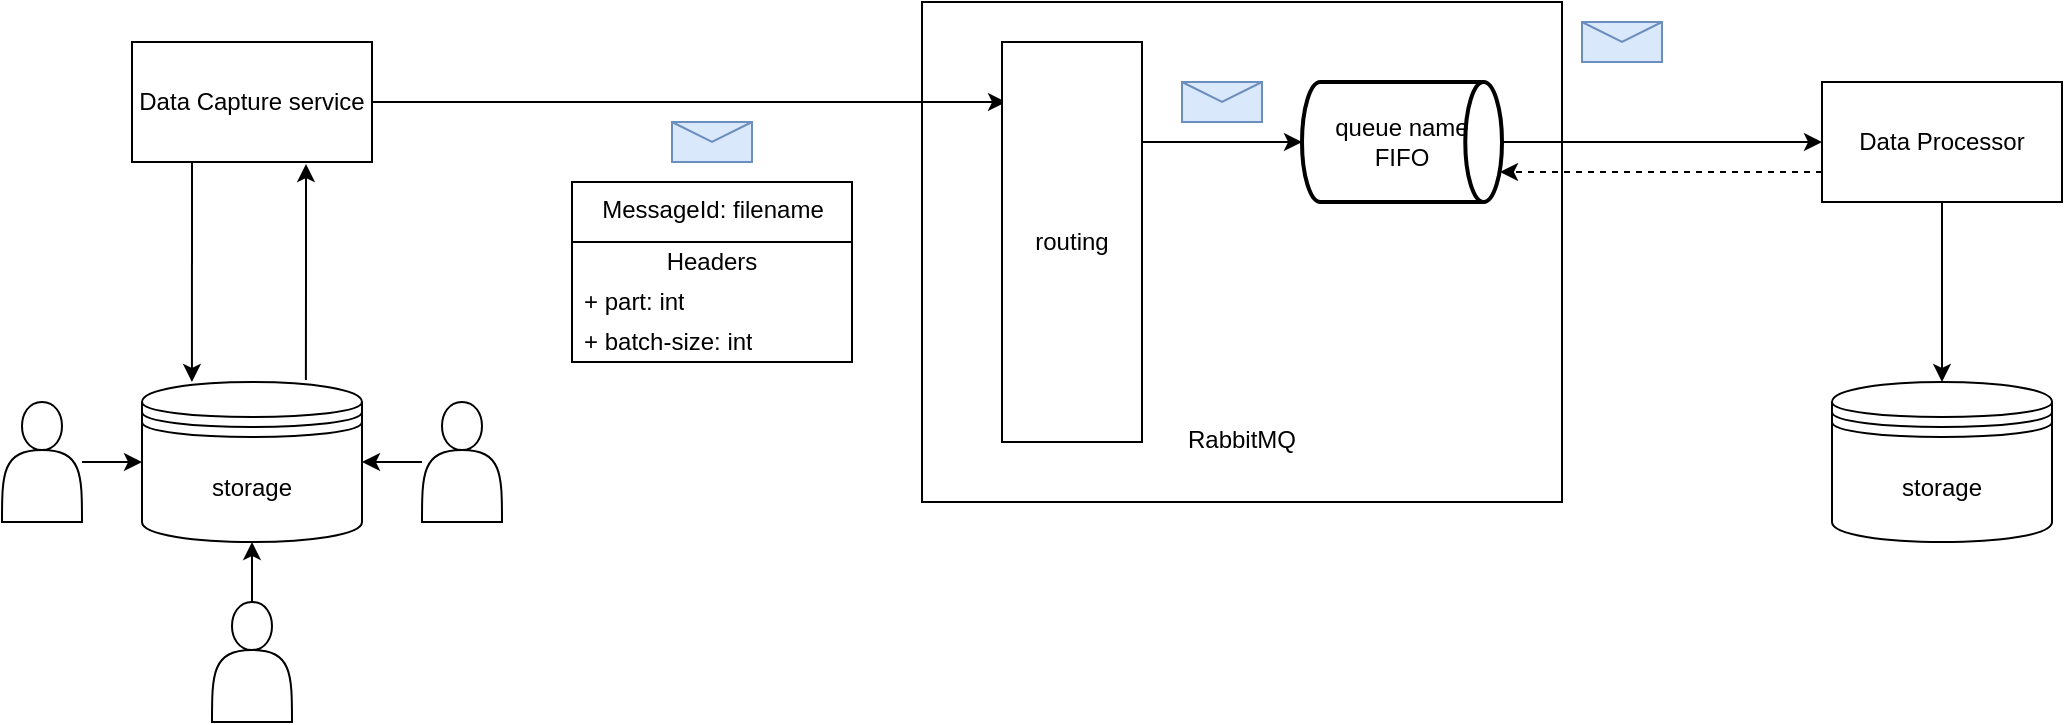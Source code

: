 <mxfile version="13.9.9" type="device"><diagram id="B5pwYe_cgJts7jUIrZfw" name="Page-1"><mxGraphModel dx="1422" dy="832" grid="1" gridSize="10" guides="1" tooltips="1" connect="1" arrows="1" fold="1" page="1" pageScale="1" pageWidth="850" pageHeight="1100" math="0" shadow="0"><root><mxCell id="0"/><mxCell id="1" parent="0"/><mxCell id="7mJbQt_PxU5nBtMNBpir-2" value="&lt;br&gt;&lt;br&gt;&lt;br&gt;&lt;br&gt;&lt;br&gt;&lt;br&gt;&lt;br&gt;&lt;br&gt;&lt;br&gt;&lt;br&gt;&lt;br&gt;&lt;br&gt;&lt;br&gt;RabbitMQ" style="rounded=0;whiteSpace=wrap;html=1;" vertex="1" parent="1"><mxGeometry x="530" y="210" width="320" height="250" as="geometry"/></mxCell><mxCell id="7mJbQt_PxU5nBtMNBpir-13" style="edgeStyle=orthogonalEdgeStyle;rounded=0;orthogonalLoop=1;jettySize=auto;html=1;exitX=0.25;exitY=1;exitDx=0;exitDy=0;entryX=0.227;entryY=0;entryDx=0;entryDy=0;entryPerimeter=0;" edge="1" parent="1" source="7mJbQt_PxU5nBtMNBpir-1" target="7mJbQt_PxU5nBtMNBpir-3"><mxGeometry relative="1" as="geometry"/></mxCell><mxCell id="7mJbQt_PxU5nBtMNBpir-30" style="edgeStyle=orthogonalEdgeStyle;rounded=0;orthogonalLoop=1;jettySize=auto;html=1;exitX=1;exitY=0.5;exitDx=0;exitDy=0;entryX=0.029;entryY=0.15;entryDx=0;entryDy=0;entryPerimeter=0;" edge="1" parent="1" source="7mJbQt_PxU5nBtMNBpir-1" target="7mJbQt_PxU5nBtMNBpir-29"><mxGeometry relative="1" as="geometry"/></mxCell><mxCell id="7mJbQt_PxU5nBtMNBpir-1" value="Data Capture service" style="rounded=0;whiteSpace=wrap;html=1;" vertex="1" parent="1"><mxGeometry x="135" y="230" width="120" height="60" as="geometry"/></mxCell><mxCell id="7mJbQt_PxU5nBtMNBpir-27" style="edgeStyle=orthogonalEdgeStyle;rounded=0;orthogonalLoop=1;jettySize=auto;html=1;exitX=0.745;exitY=-0.012;exitDx=0;exitDy=0;exitPerimeter=0;" edge="1" parent="1" source="7mJbQt_PxU5nBtMNBpir-3"><mxGeometry relative="1" as="geometry"><mxPoint x="222" y="291" as="targetPoint"/></mxGeometry></mxCell><mxCell id="7mJbQt_PxU5nBtMNBpir-3" value="storage" style="shape=datastore;whiteSpace=wrap;html=1;" vertex="1" parent="1"><mxGeometry x="140" y="400" width="110" height="80" as="geometry"/></mxCell><mxCell id="7mJbQt_PxU5nBtMNBpir-7" style="edgeStyle=orthogonalEdgeStyle;rounded=0;orthogonalLoop=1;jettySize=auto;html=1;entryX=0;entryY=0.5;entryDx=0;entryDy=0;" edge="1" parent="1" source="7mJbQt_PxU5nBtMNBpir-4" target="7mJbQt_PxU5nBtMNBpir-3"><mxGeometry relative="1" as="geometry"/></mxCell><mxCell id="7mJbQt_PxU5nBtMNBpir-4" value="" style="shape=actor;whiteSpace=wrap;html=1;" vertex="1" parent="1"><mxGeometry x="70" y="410" width="40" height="60" as="geometry"/></mxCell><mxCell id="7mJbQt_PxU5nBtMNBpir-8" style="edgeStyle=orthogonalEdgeStyle;rounded=0;orthogonalLoop=1;jettySize=auto;html=1;exitX=0.5;exitY=0;exitDx=0;exitDy=0;entryX=0.5;entryY=1;entryDx=0;entryDy=0;" edge="1" parent="1" source="7mJbQt_PxU5nBtMNBpir-5" target="7mJbQt_PxU5nBtMNBpir-3"><mxGeometry relative="1" as="geometry"><mxPoint x="240" y="525" as="targetPoint"/></mxGeometry></mxCell><mxCell id="7mJbQt_PxU5nBtMNBpir-5" value="" style="shape=actor;whiteSpace=wrap;html=1;" vertex="1" parent="1"><mxGeometry x="175" y="510" width="40" height="60" as="geometry"/></mxCell><mxCell id="7mJbQt_PxU5nBtMNBpir-9" style="edgeStyle=orthogonalEdgeStyle;rounded=0;orthogonalLoop=1;jettySize=auto;html=1;entryX=1;entryY=0.5;entryDx=0;entryDy=0;" edge="1" parent="1" source="7mJbQt_PxU5nBtMNBpir-6" target="7mJbQt_PxU5nBtMNBpir-3"><mxGeometry relative="1" as="geometry"/></mxCell><mxCell id="7mJbQt_PxU5nBtMNBpir-6" value="" style="shape=actor;whiteSpace=wrap;html=1;" vertex="1" parent="1"><mxGeometry x="280" y="410" width="40" height="60" as="geometry"/></mxCell><mxCell id="7mJbQt_PxU5nBtMNBpir-17" style="edgeStyle=orthogonalEdgeStyle;rounded=0;orthogonalLoop=1;jettySize=auto;html=1;exitX=0.5;exitY=1;exitDx=0;exitDy=0;" edge="1" parent="1" source="7mJbQt_PxU5nBtMNBpir-2" target="7mJbQt_PxU5nBtMNBpir-2"><mxGeometry relative="1" as="geometry"/></mxCell><mxCell id="7mJbQt_PxU5nBtMNBpir-22" style="edgeStyle=orthogonalEdgeStyle;rounded=0;orthogonalLoop=1;jettySize=auto;html=1;entryX=0.5;entryY=0;entryDx=0;entryDy=0;" edge="1" parent="1" source="7mJbQt_PxU5nBtMNBpir-19" target="7mJbQt_PxU5nBtMNBpir-21"><mxGeometry relative="1" as="geometry"/></mxCell><mxCell id="7mJbQt_PxU5nBtMNBpir-55" style="edgeStyle=orthogonalEdgeStyle;rounded=0;orthogonalLoop=1;jettySize=auto;html=1;exitX=0;exitY=0.75;exitDx=0;exitDy=0;entryX=0.99;entryY=0.75;entryDx=0;entryDy=0;entryPerimeter=0;dashed=1;" edge="1" parent="1" source="7mJbQt_PxU5nBtMNBpir-19" target="7mJbQt_PxU5nBtMNBpir-36"><mxGeometry relative="1" as="geometry"/></mxCell><mxCell id="7mJbQt_PxU5nBtMNBpir-19" value="Data Processor" style="rounded=0;whiteSpace=wrap;html=1;" vertex="1" parent="1"><mxGeometry x="980" y="250" width="120" height="60" as="geometry"/></mxCell><mxCell id="7mJbQt_PxU5nBtMNBpir-21" value="&lt;span&gt;storage&lt;/span&gt;" style="shape=datastore;whiteSpace=wrap;html=1;" vertex="1" parent="1"><mxGeometry x="985" y="400" width="110" height="80" as="geometry"/></mxCell><mxCell id="7mJbQt_PxU5nBtMNBpir-31" style="edgeStyle=orthogonalEdgeStyle;rounded=0;orthogonalLoop=1;jettySize=auto;html=1;exitX=1;exitY=0.25;exitDx=0;exitDy=0;entryX=0;entryY=0.5;entryDx=0;entryDy=0;entryPerimeter=0;" edge="1" parent="1" source="7mJbQt_PxU5nBtMNBpir-29" target="7mJbQt_PxU5nBtMNBpir-36"><mxGeometry relative="1" as="geometry"><mxPoint x="720" y="260" as="targetPoint"/></mxGeometry></mxCell><mxCell id="7mJbQt_PxU5nBtMNBpir-29" value="routing" style="rounded=0;whiteSpace=wrap;html=1;" vertex="1" parent="1"><mxGeometry x="570" y="230" width="70" height="200" as="geometry"/></mxCell><mxCell id="7mJbQt_PxU5nBtMNBpir-33" value="" style="shape=message;html=1;whiteSpace=wrap;html=1;outlineConnect=0;fillColor=#dae8fc;strokeColor=#6c8ebf;" vertex="1" parent="1"><mxGeometry x="405" y="270" width="40" height="20" as="geometry"/></mxCell><mxCell id="7mJbQt_PxU5nBtMNBpir-34" value="" style="shape=message;html=1;whiteSpace=wrap;html=1;outlineConnect=0;fillColor=#dae8fc;strokeColor=#6c8ebf;" vertex="1" parent="1"><mxGeometry x="660" y="250" width="40" height="20" as="geometry"/></mxCell><mxCell id="7mJbQt_PxU5nBtMNBpir-35" value="" style="shape=message;html=1;whiteSpace=wrap;html=1;outlineConnect=0;fillColor=#dae8fc;strokeColor=#6c8ebf;" vertex="1" parent="1"><mxGeometry x="860" y="220" width="40" height="20" as="geometry"/></mxCell><mxCell id="7mJbQt_PxU5nBtMNBpir-56" style="edgeStyle=orthogonalEdgeStyle;rounded=0;orthogonalLoop=1;jettySize=auto;html=1;exitX=1;exitY=0.5;exitDx=0;exitDy=0;exitPerimeter=0;entryX=0;entryY=0.5;entryDx=0;entryDy=0;" edge="1" parent="1" source="7mJbQt_PxU5nBtMNBpir-36" target="7mJbQt_PxU5nBtMNBpir-19"><mxGeometry relative="1" as="geometry"/></mxCell><mxCell id="7mJbQt_PxU5nBtMNBpir-36" value="&lt;span&gt;queue name&lt;/span&gt;&lt;br&gt;&lt;span&gt;FIFO&lt;/span&gt;" style="strokeWidth=2;html=1;shape=mxgraph.flowchart.direct_data;whiteSpace=wrap;" vertex="1" parent="1"><mxGeometry x="720" y="250" width="100" height="60" as="geometry"/></mxCell><mxCell id="7mJbQt_PxU5nBtMNBpir-42" value="MessageId: filename" style="swimlane;fontStyle=0;align=center;verticalAlign=top;childLayout=stackLayout;horizontal=1;startSize=30;horizontalStack=0;resizeParent=1;resizeParentMax=0;resizeLast=0;collapsible=0;marginBottom=0;html=1;" vertex="1" parent="1"><mxGeometry x="355" y="300" width="140" height="90" as="geometry"/></mxCell><mxCell id="7mJbQt_PxU5nBtMNBpir-43" value="Headers" style="text;html=1;strokeColor=none;fillColor=none;align=center;verticalAlign=middle;spacingLeft=4;spacingRight=4;overflow=hidden;rotatable=0;points=[[0,0.5],[1,0.5]];portConstraint=eastwest;" vertex="1" parent="7mJbQt_PxU5nBtMNBpir-42"><mxGeometry y="30" width="140" height="20" as="geometry"/></mxCell><mxCell id="7mJbQt_PxU5nBtMNBpir-44" value="+ part: int" style="text;html=1;strokeColor=none;fillColor=none;align=left;verticalAlign=middle;spacingLeft=4;spacingRight=4;overflow=hidden;rotatable=0;points=[[0,0.5],[1,0.5]];portConstraint=eastwest;" vertex="1" parent="7mJbQt_PxU5nBtMNBpir-42"><mxGeometry y="50" width="140" height="20" as="geometry"/></mxCell><mxCell id="7mJbQt_PxU5nBtMNBpir-60" value="+ batch-size: int" style="text;html=1;strokeColor=none;fillColor=none;align=left;verticalAlign=middle;spacingLeft=4;spacingRight=4;overflow=hidden;rotatable=0;points=[[0,0.5],[1,0.5]];portConstraint=eastwest;" vertex="1" parent="7mJbQt_PxU5nBtMNBpir-42"><mxGeometry y="70" width="140" height="20" as="geometry"/></mxCell></root></mxGraphModel></diagram></mxfile>